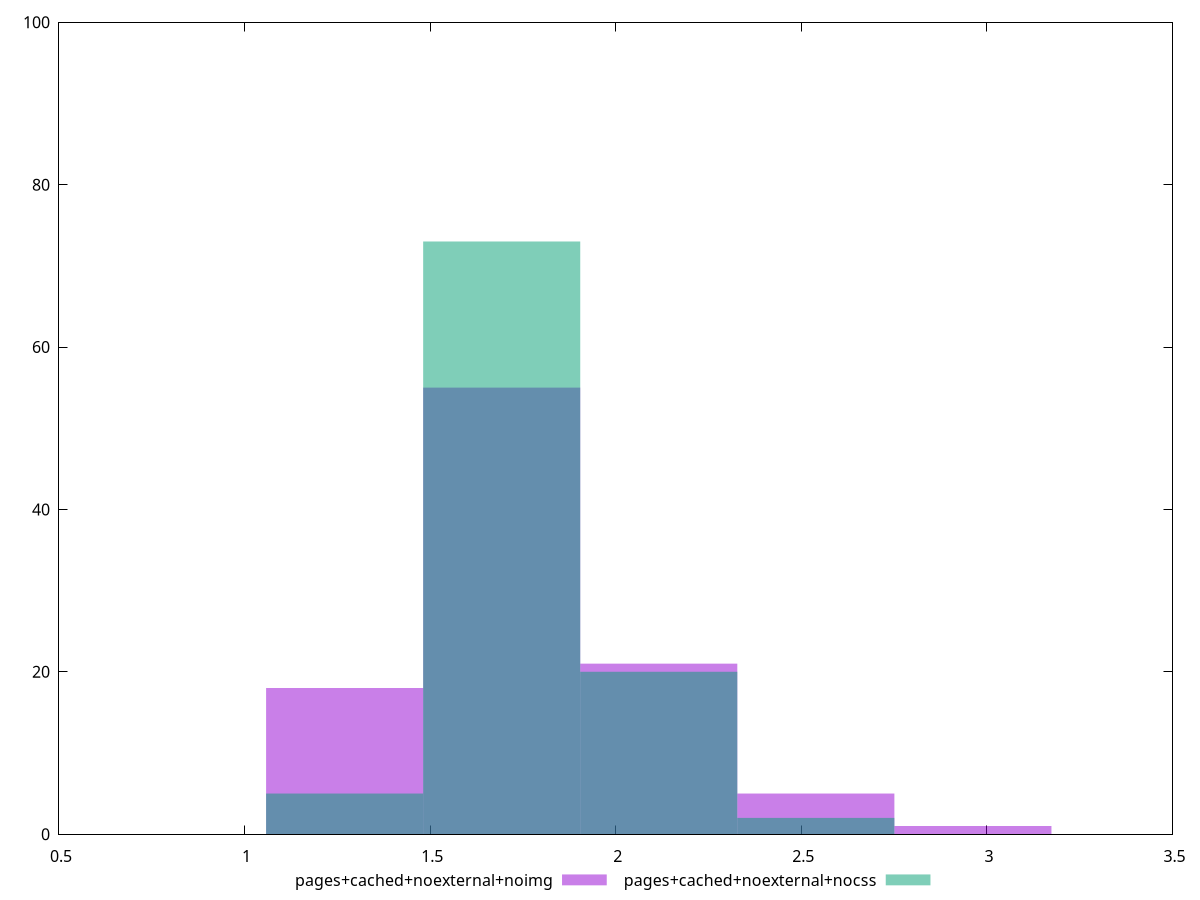 reset
set terminal svg size 640, 500 enhanced background rgb 'white'
set output "reprap/server-response-time/comparison/histogram/8_vs_9.svg"

$pagesCachedNoexternalNoimg <<EOF
1.2695487605422668 18
2.115914600903778 21
1.6927316807230224 55
2.5390975210845337 5
2.962280441265289 1
EOF

$pagesCachedNoexternalNocss <<EOF
1.6927316807230224 73
2.115914600903778 20
2.5390975210845337 2
1.2695487605422668 5
EOF

set key outside below
set boxwidth 0.4231829201807556
set yrange [0:100]
set style fill transparent solid 0.5 noborder

plot \
  $pagesCachedNoexternalNoimg title "pages+cached+noexternal+noimg" with boxes, \
  $pagesCachedNoexternalNocss title "pages+cached+noexternal+nocss" with boxes, \


reset